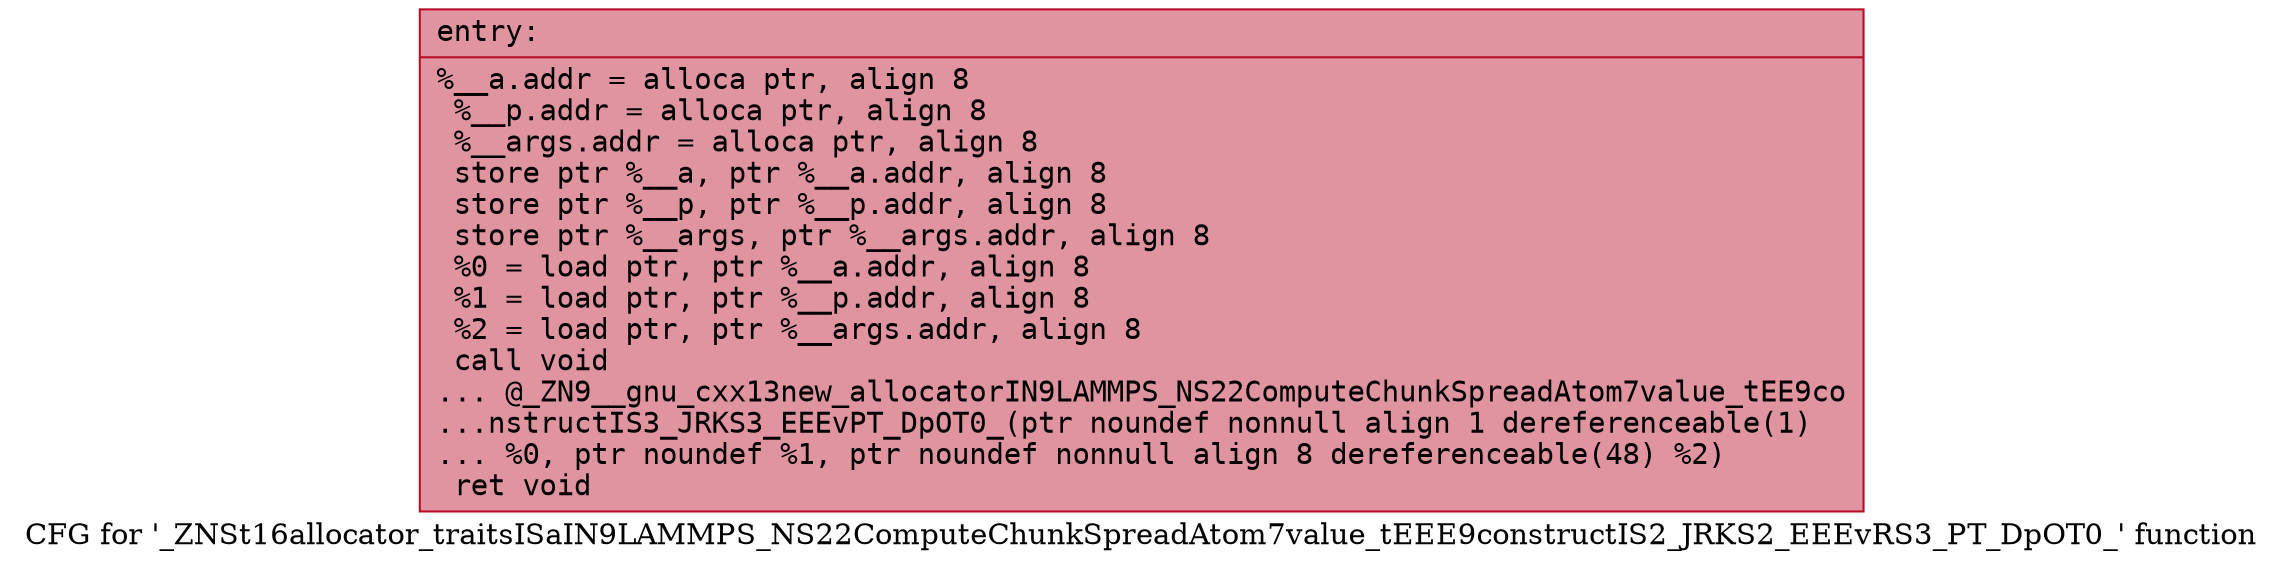 digraph "CFG for '_ZNSt16allocator_traitsISaIN9LAMMPS_NS22ComputeChunkSpreadAtom7value_tEEE9constructIS2_JRKS2_EEEvRS3_PT_DpOT0_' function" {
	label="CFG for '_ZNSt16allocator_traitsISaIN9LAMMPS_NS22ComputeChunkSpreadAtom7value_tEEE9constructIS2_JRKS2_EEEvRS3_PT_DpOT0_' function";

	Node0x55a896499220 [shape=record,color="#b70d28ff", style=filled, fillcolor="#b70d2870" fontname="Courier",label="{entry:\l|  %__a.addr = alloca ptr, align 8\l  %__p.addr = alloca ptr, align 8\l  %__args.addr = alloca ptr, align 8\l  store ptr %__a, ptr %__a.addr, align 8\l  store ptr %__p, ptr %__p.addr, align 8\l  store ptr %__args, ptr %__args.addr, align 8\l  %0 = load ptr, ptr %__a.addr, align 8\l  %1 = load ptr, ptr %__p.addr, align 8\l  %2 = load ptr, ptr %__args.addr, align 8\l  call void\l... @_ZN9__gnu_cxx13new_allocatorIN9LAMMPS_NS22ComputeChunkSpreadAtom7value_tEE9co\l...nstructIS3_JRKS3_EEEvPT_DpOT0_(ptr noundef nonnull align 1 dereferenceable(1)\l... %0, ptr noundef %1, ptr noundef nonnull align 8 dereferenceable(48) %2)\l  ret void\l}"];
}

